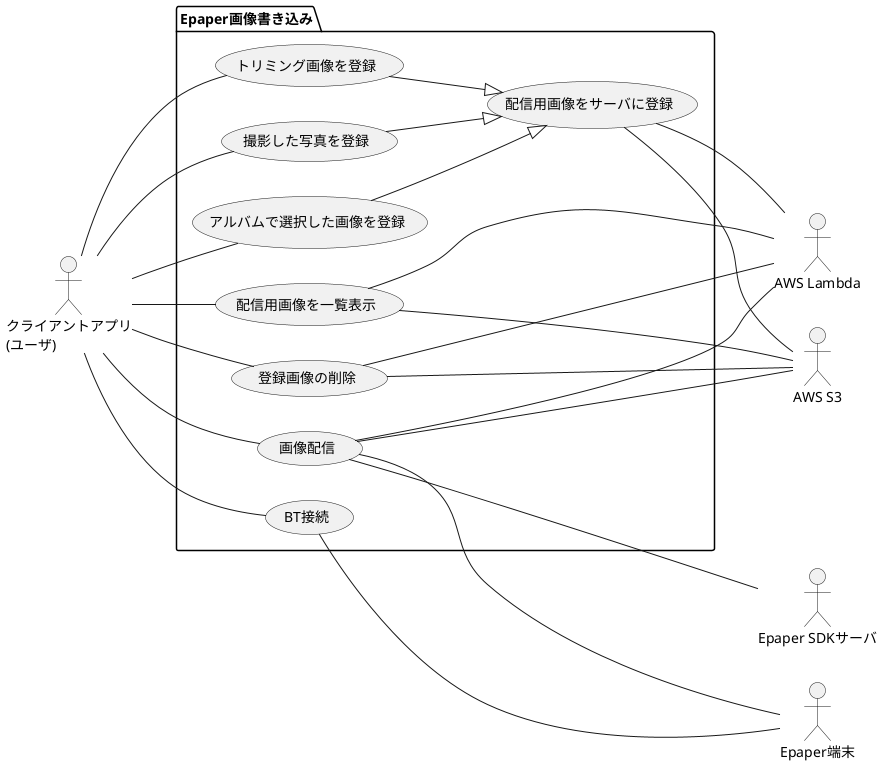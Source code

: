 @startuml ESL_ユースケース図
left to right direction
actor "クライアントアプリ\n(ユーザ)" as cltapp
together {
    actor "AWS Lambda" as aws_lambda
    actor "AWS S3" as aws_s3
}
together {
    actor "Epaper SDKサーバ" as sdksrv
    actor "Epaper端末" as epaper
}

package "Epaper画像書き込み" {
    usecase 撮影した写真を登録 as register_camera
    usecase アルバムで選択した画像を登録 as register_album_picture
    usecase トリミング画像を登録 as register_trim_image
    usecase 配信用画像をサーバに登録 as register_image
    usecase 配信用画像を一覧表示 as view_images
    usecase 登録画像の削除 as delete_images
    usecase 画像配信 as stream_image
    usecase BT接続 as connect_bt
    register_camera --|> register_image
    register_album_picture --|> register_image
    register_trim_image --|> register_image
}
cltapp -- register_camera
cltapp -- register_album_picture
cltapp -- register_trim_image
cltapp -- view_images
cltapp -- delete_images
cltapp -- stream_image
cltapp -- connect_bt

register_image -- aws_lambda
view_images -- aws_lambda
stream_image -- aws_lambda
delete_images -- aws_lambda

view_images -- aws_s3
register_image -- aws_s3
stream_image -- aws_s3
delete_images -- aws_s3

stream_image --- sdksrv

stream_image -- epaper
connect_bt -- epaper
@enduml

